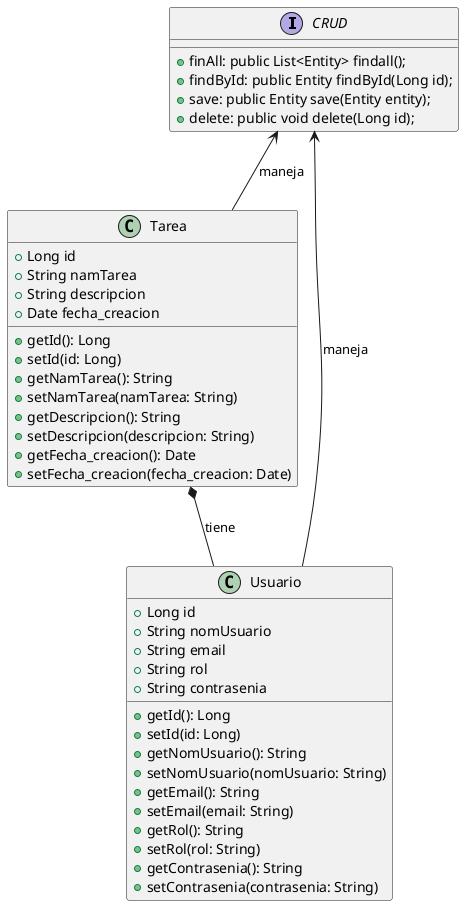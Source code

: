 @startuml

interface CRUD {
    + finAll: public List<Entity> findall();
    + findById: public Entity findById(Long id);
    + save: public Entity save(Entity entity);
    + delete: public void delete(Long id);
}

class Tarea {
    +Long id
    +String namTarea
    +String descripcion
    +Date fecha_creacion
    +getId(): Long
    +setId(id: Long)
    +getNamTarea(): String
    +setNamTarea(namTarea: String)
    +getDescripcion(): String
    +setDescripcion(descripcion: String)
    +getFecha_creacion(): Date
    +setFecha_creacion(fecha_creacion: Date)
}

class Usuario {
    +Long id
    +String nomUsuario
    +String email
    +String rol
    +String contrasenia
    +getId(): Long
    +setId(id: Long)
    +getNomUsuario(): String
    +setNomUsuario(nomUsuario: String)
    +getEmail(): String
    +setEmail(email: String)
    +getRol(): String
    +setRol(rol: String)
    +getContrasenia(): String
    +setContrasenia(contrasenia: String)
}

Tarea *-- Usuario : tiene
CRUD  <--  Tarea : maneja
CRUD  <-- Usuario : maneja

@enduml